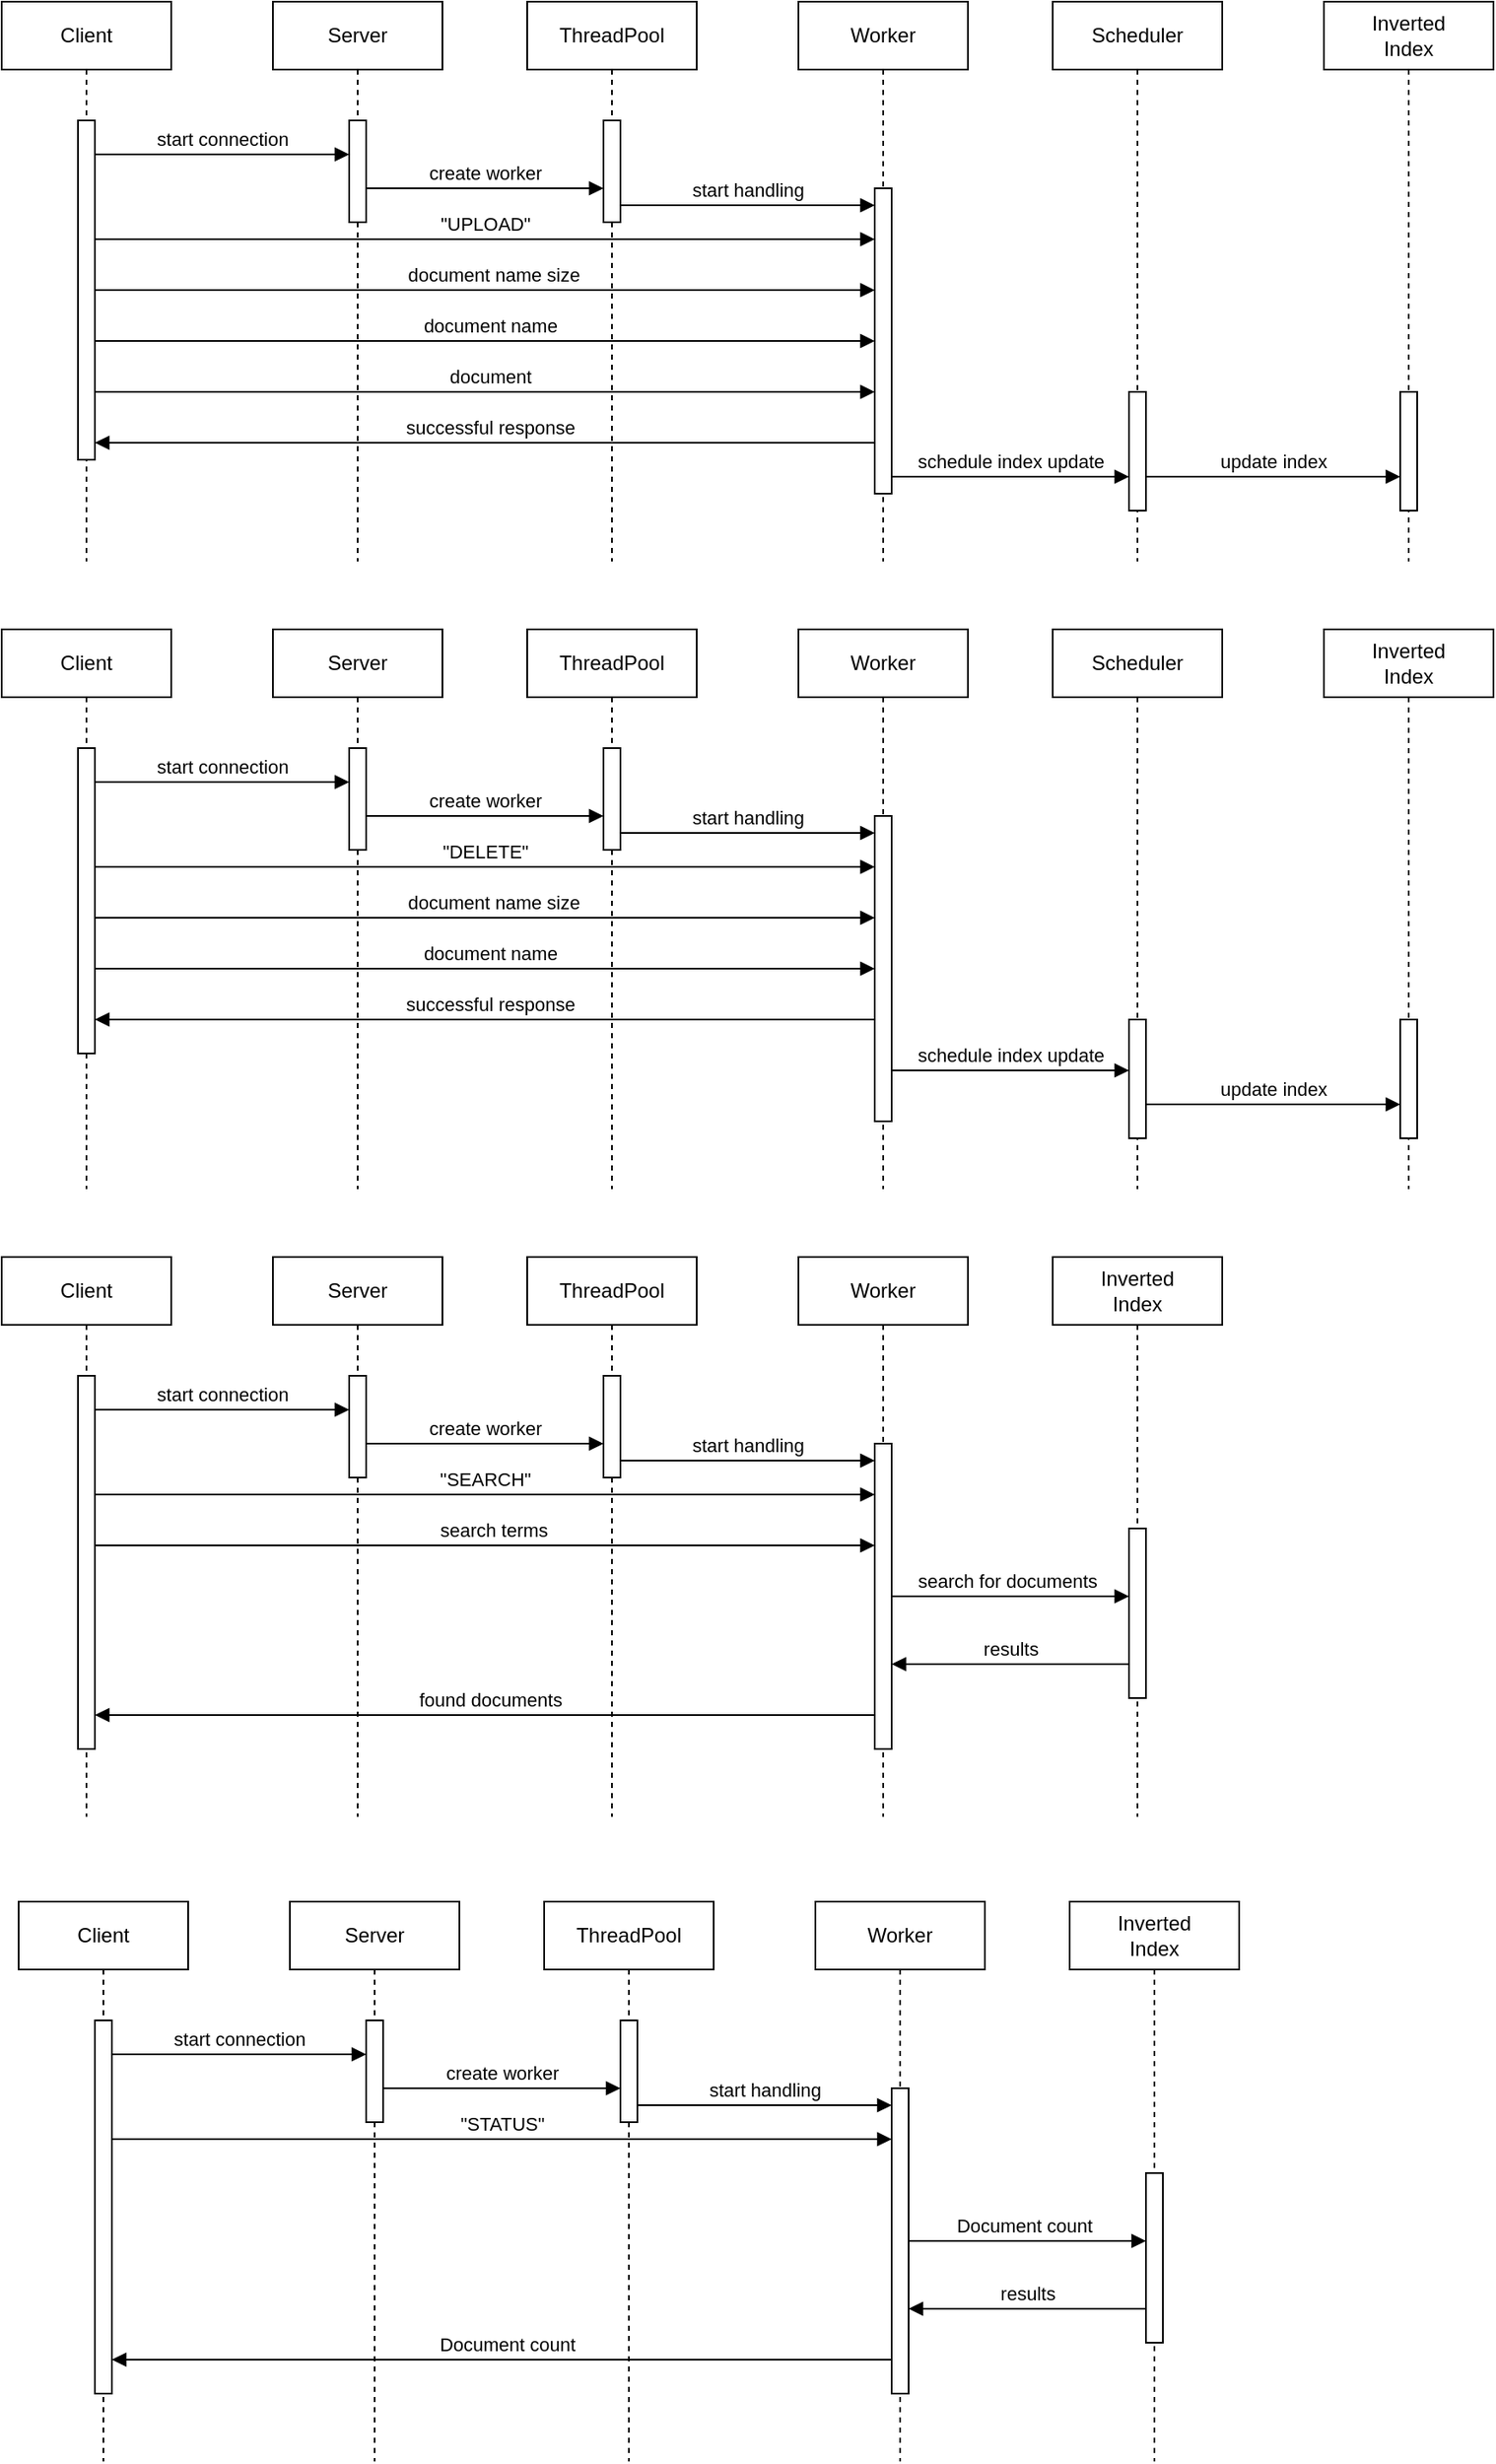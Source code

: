 <mxfile version="25.0.0">
  <diagram name="Page-1" id="2YBvvXClWsGukQMizWep">
    <mxGraphModel dx="1069" dy="650" grid="1" gridSize="10" guides="1" tooltips="1" connect="1" arrows="1" fold="1" page="1" pageScale="1" pageWidth="850" pageHeight="1100" math="0" shadow="0">
      <root>
        <mxCell id="0" />
        <mxCell id="1" parent="0" />
        <mxCell id="aM9ryv3xv72pqoxQDRHE-1" value="Client" style="shape=umlLifeline;perimeter=lifelinePerimeter;whiteSpace=wrap;html=1;container=0;dropTarget=0;collapsible=0;recursiveResize=0;outlineConnect=0;portConstraint=eastwest;newEdgeStyle={&quot;edgeStyle&quot;:&quot;elbowEdgeStyle&quot;,&quot;elbow&quot;:&quot;vertical&quot;,&quot;curved&quot;:0,&quot;rounded&quot;:0};" parent="1" vertex="1">
          <mxGeometry x="50" y="260" width="100" height="330" as="geometry" />
        </mxCell>
        <mxCell id="aM9ryv3xv72pqoxQDRHE-2" value="" style="html=1;points=[];perimeter=orthogonalPerimeter;outlineConnect=0;targetShapes=umlLifeline;portConstraint=eastwest;newEdgeStyle={&quot;edgeStyle&quot;:&quot;elbowEdgeStyle&quot;,&quot;elbow&quot;:&quot;vertical&quot;,&quot;curved&quot;:0,&quot;rounded&quot;:0};" parent="aM9ryv3xv72pqoxQDRHE-1" vertex="1">
          <mxGeometry x="45" y="70" width="10" height="200" as="geometry" />
        </mxCell>
        <mxCell id="aM9ryv3xv72pqoxQDRHE-5" value="Server" style="shape=umlLifeline;perimeter=lifelinePerimeter;whiteSpace=wrap;html=1;container=0;dropTarget=0;collapsible=0;recursiveResize=0;outlineConnect=0;portConstraint=eastwest;newEdgeStyle={&quot;edgeStyle&quot;:&quot;elbowEdgeStyle&quot;,&quot;elbow&quot;:&quot;vertical&quot;,&quot;curved&quot;:0,&quot;rounded&quot;:0};" parent="1" vertex="1">
          <mxGeometry x="210" y="260" width="100" height="330" as="geometry" />
        </mxCell>
        <mxCell id="aM9ryv3xv72pqoxQDRHE-6" value="" style="html=1;points=[];perimeter=orthogonalPerimeter;outlineConnect=0;targetShapes=umlLifeline;portConstraint=eastwest;newEdgeStyle={&quot;edgeStyle&quot;:&quot;elbowEdgeStyle&quot;,&quot;elbow&quot;:&quot;vertical&quot;,&quot;curved&quot;:0,&quot;rounded&quot;:0};" parent="aM9ryv3xv72pqoxQDRHE-5" vertex="1">
          <mxGeometry x="45" y="70" width="10" height="60" as="geometry" />
        </mxCell>
        <mxCell id="aM9ryv3xv72pqoxQDRHE-7" value="&quot;UPLOAD&quot;" style="html=1;verticalAlign=bottom;endArrow=block;edgeStyle=elbowEdgeStyle;elbow=horizontal;curved=0;rounded=0;" parent="1" source="aM9ryv3xv72pqoxQDRHE-2" target="7dGPXuS4n-UMDUydZQ5l-26" edge="1">
          <mxGeometry relative="1" as="geometry">
            <mxPoint x="110" y="400" as="sourcePoint" />
            <Array as="points">
              <mxPoint x="185" y="400" />
            </Array>
            <mxPoint x="530" y="410" as="targetPoint" />
          </mxGeometry>
        </mxCell>
        <mxCell id="aM9ryv3xv72pqoxQDRHE-9" value="successful response" style="html=1;verticalAlign=bottom;endArrow=block;edgeStyle=elbowEdgeStyle;elbow=horizontal;curved=0;rounded=0;" parent="1" edge="1">
          <mxGeometry x="-0.013" relative="1" as="geometry">
            <mxPoint x="565" y="520" as="sourcePoint" />
            <Array as="points">
              <mxPoint x="195" y="520" />
            </Array>
            <mxPoint x="105" y="520" as="targetPoint" />
            <mxPoint as="offset" />
          </mxGeometry>
        </mxCell>
        <mxCell id="7dGPXuS4n-UMDUydZQ5l-1" value="Scheduler" style="shape=umlLifeline;perimeter=lifelinePerimeter;whiteSpace=wrap;html=1;container=0;dropTarget=0;collapsible=0;recursiveResize=0;outlineConnect=0;portConstraint=eastwest;newEdgeStyle={&quot;edgeStyle&quot;:&quot;elbowEdgeStyle&quot;,&quot;elbow&quot;:&quot;vertical&quot;,&quot;curved&quot;:0,&quot;rounded&quot;:0};" parent="1" vertex="1">
          <mxGeometry x="670" y="260" width="100" height="330" as="geometry" />
        </mxCell>
        <mxCell id="7dGPXuS4n-UMDUydZQ5l-2" value="" style="html=1;points=[];perimeter=orthogonalPerimeter;outlineConnect=0;targetShapes=umlLifeline;portConstraint=eastwest;newEdgeStyle={&quot;edgeStyle&quot;:&quot;elbowEdgeStyle&quot;,&quot;elbow&quot;:&quot;vertical&quot;,&quot;curved&quot;:0,&quot;rounded&quot;:0};" parent="7dGPXuS4n-UMDUydZQ5l-1" vertex="1">
          <mxGeometry x="45" y="230" width="10" height="70" as="geometry" />
        </mxCell>
        <mxCell id="7dGPXuS4n-UMDUydZQ5l-3" value="schedule index update" style="html=1;verticalAlign=bottom;endArrow=block;edgeStyle=elbowEdgeStyle;elbow=horizontal;curved=0;rounded=0;" parent="1" edge="1">
          <mxGeometry relative="1" as="geometry">
            <mxPoint x="575" y="540" as="sourcePoint" />
            <Array as="points">
              <mxPoint x="625" y="540" />
              <mxPoint x="630" y="550" />
            </Array>
            <mxPoint x="715" y="540" as="targetPoint" />
          </mxGeometry>
        </mxCell>
        <mxCell id="7dGPXuS4n-UMDUydZQ5l-4" value="&lt;div&gt;Inverted&lt;/div&gt;&lt;div&gt;Index&lt;br&gt;&lt;/div&gt;" style="shape=umlLifeline;perimeter=lifelinePerimeter;whiteSpace=wrap;html=1;container=0;dropTarget=0;collapsible=0;recursiveResize=0;outlineConnect=0;portConstraint=eastwest;newEdgeStyle={&quot;edgeStyle&quot;:&quot;elbowEdgeStyle&quot;,&quot;elbow&quot;:&quot;vertical&quot;,&quot;curved&quot;:0,&quot;rounded&quot;:0};" parent="1" vertex="1">
          <mxGeometry x="830" y="260" width="100" height="330" as="geometry" />
        </mxCell>
        <mxCell id="7dGPXuS4n-UMDUydZQ5l-5" value="" style="html=1;points=[];perimeter=orthogonalPerimeter;outlineConnect=0;targetShapes=umlLifeline;portConstraint=eastwest;newEdgeStyle={&quot;edgeStyle&quot;:&quot;elbowEdgeStyle&quot;,&quot;elbow&quot;:&quot;vertical&quot;,&quot;curved&quot;:0,&quot;rounded&quot;:0};" parent="7dGPXuS4n-UMDUydZQ5l-4" vertex="1">
          <mxGeometry x="45" y="230" width="10" height="70" as="geometry" />
        </mxCell>
        <mxCell id="7dGPXuS4n-UMDUydZQ5l-6" value="update index" style="html=1;verticalAlign=bottom;endArrow=block;edgeStyle=elbowEdgeStyle;elbow=horizontal;curved=0;rounded=0;" parent="1" source="7dGPXuS4n-UMDUydZQ5l-2" target="7dGPXuS4n-UMDUydZQ5l-5" edge="1">
          <mxGeometry relative="1" as="geometry">
            <mxPoint x="730" y="540" as="sourcePoint" />
            <Array as="points">
              <mxPoint x="770" y="540" />
            </Array>
            <mxPoint x="875" y="540" as="targetPoint" />
          </mxGeometry>
        </mxCell>
        <mxCell id="7dGPXuS4n-UMDUydZQ5l-19" value="ThreadPool" style="shape=umlLifeline;perimeter=lifelinePerimeter;whiteSpace=wrap;html=1;container=0;dropTarget=0;collapsible=0;recursiveResize=0;outlineConnect=0;portConstraint=eastwest;newEdgeStyle={&quot;edgeStyle&quot;:&quot;elbowEdgeStyle&quot;,&quot;elbow&quot;:&quot;vertical&quot;,&quot;curved&quot;:0,&quot;rounded&quot;:0};" parent="1" vertex="1">
          <mxGeometry x="360" y="260" width="100" height="330" as="geometry" />
        </mxCell>
        <mxCell id="7dGPXuS4n-UMDUydZQ5l-20" value="" style="html=1;points=[];perimeter=orthogonalPerimeter;outlineConnect=0;targetShapes=umlLifeline;portConstraint=eastwest;newEdgeStyle={&quot;edgeStyle&quot;:&quot;elbowEdgeStyle&quot;,&quot;elbow&quot;:&quot;vertical&quot;,&quot;curved&quot;:0,&quot;rounded&quot;:0};" parent="7dGPXuS4n-UMDUydZQ5l-19" vertex="1">
          <mxGeometry x="45" y="70" width="10" height="60" as="geometry" />
        </mxCell>
        <mxCell id="7dGPXuS4n-UMDUydZQ5l-21" value="document name size" style="html=1;verticalAlign=bottom;endArrow=block;edgeStyle=elbowEdgeStyle;elbow=horizontal;curved=0;rounded=0;" parent="1" target="7dGPXuS4n-UMDUydZQ5l-26" edge="1">
          <mxGeometry x="0.022" relative="1" as="geometry">
            <mxPoint x="105" y="430" as="sourcePoint" />
            <Array as="points">
              <mxPoint x="180" y="430" />
            </Array>
            <mxPoint x="265" y="430" as="targetPoint" />
            <mxPoint as="offset" />
          </mxGeometry>
        </mxCell>
        <mxCell id="7dGPXuS4n-UMDUydZQ5l-22" value="start connection" style="html=1;verticalAlign=bottom;endArrow=block;edgeStyle=elbowEdgeStyle;elbow=vertical;curved=0;rounded=0;" parent="1" source="aM9ryv3xv72pqoxQDRHE-2" target="aM9ryv3xv72pqoxQDRHE-6" edge="1">
          <mxGeometry relative="1" as="geometry">
            <mxPoint x="110" y="350" as="sourcePoint" />
            <Array as="points">
              <mxPoint x="185" y="350" />
            </Array>
            <mxPoint x="250" y="350" as="targetPoint" />
          </mxGeometry>
        </mxCell>
        <mxCell id="7dGPXuS4n-UMDUydZQ5l-23" value="create worker" style="html=1;verticalAlign=bottom;endArrow=block;edgeStyle=elbowEdgeStyle;elbow=horizontal;curved=0;rounded=0;" parent="1" source="aM9ryv3xv72pqoxQDRHE-6" target="7dGPXuS4n-UMDUydZQ5l-20" edge="1">
          <mxGeometry relative="1" as="geometry">
            <mxPoint x="270" y="370" as="sourcePoint" />
            <Array as="points">
              <mxPoint x="335" y="370" />
            </Array>
            <mxPoint x="400" y="370" as="targetPoint" />
          </mxGeometry>
        </mxCell>
        <mxCell id="7dGPXuS4n-UMDUydZQ5l-25" value="Worker" style="shape=umlLifeline;perimeter=lifelinePerimeter;whiteSpace=wrap;html=1;container=0;dropTarget=0;collapsible=0;recursiveResize=0;outlineConnect=0;portConstraint=eastwest;newEdgeStyle={&quot;edgeStyle&quot;:&quot;elbowEdgeStyle&quot;,&quot;elbow&quot;:&quot;vertical&quot;,&quot;curved&quot;:0,&quot;rounded&quot;:0};" parent="1" vertex="1">
          <mxGeometry x="520" y="260" width="100" height="330" as="geometry" />
        </mxCell>
        <mxCell id="7dGPXuS4n-UMDUydZQ5l-26" value="" style="html=1;points=[];perimeter=orthogonalPerimeter;outlineConnect=0;targetShapes=umlLifeline;portConstraint=eastwest;newEdgeStyle={&quot;edgeStyle&quot;:&quot;elbowEdgeStyle&quot;,&quot;elbow&quot;:&quot;vertical&quot;,&quot;curved&quot;:0,&quot;rounded&quot;:0};" parent="7dGPXuS4n-UMDUydZQ5l-25" vertex="1">
          <mxGeometry x="45" y="110" width="10" height="180" as="geometry" />
        </mxCell>
        <mxCell id="7dGPXuS4n-UMDUydZQ5l-27" value="start handling" style="html=1;verticalAlign=bottom;endArrow=block;edgeStyle=elbowEdgeStyle;elbow=horizontal;curved=0;rounded=0;" parent="1" source="7dGPXuS4n-UMDUydZQ5l-20" target="7dGPXuS4n-UMDUydZQ5l-26" edge="1">
          <mxGeometry relative="1" as="geometry">
            <mxPoint x="420" y="380" as="sourcePoint" />
            <Array as="points">
              <mxPoint x="475" y="380" />
            </Array>
            <mxPoint x="540" y="380" as="targetPoint" />
          </mxGeometry>
        </mxCell>
        <mxCell id="7dGPXuS4n-UMDUydZQ5l-28" value="document name" style="html=1;verticalAlign=bottom;endArrow=block;edgeStyle=elbowEdgeStyle;elbow=horizontal;curved=0;rounded=0;" parent="1" source="aM9ryv3xv72pqoxQDRHE-2" target="7dGPXuS4n-UMDUydZQ5l-26" edge="1">
          <mxGeometry x="0.011" relative="1" as="geometry">
            <mxPoint x="110" y="460" as="sourcePoint" />
            <Array as="points">
              <mxPoint x="185" y="460" />
            </Array>
            <mxPoint x="530" y="460" as="targetPoint" />
            <mxPoint as="offset" />
          </mxGeometry>
        </mxCell>
        <mxCell id="7dGPXuS4n-UMDUydZQ5l-33" value="document" style="html=1;verticalAlign=bottom;endArrow=block;edgeStyle=elbowEdgeStyle;elbow=horizontal;curved=0;rounded=0;" parent="1" source="aM9ryv3xv72pqoxQDRHE-2" target="7dGPXuS4n-UMDUydZQ5l-26" edge="1">
          <mxGeometry x="0.011" relative="1" as="geometry">
            <mxPoint x="110" y="490" as="sourcePoint" />
            <Array as="points">
              <mxPoint x="190" y="490" />
            </Array>
            <mxPoint x="560" y="490" as="targetPoint" />
            <mxPoint as="offset" />
          </mxGeometry>
        </mxCell>
        <mxCell id="7dGPXuS4n-UMDUydZQ5l-34" value="Client" style="shape=umlLifeline;perimeter=lifelinePerimeter;whiteSpace=wrap;html=1;container=0;dropTarget=0;collapsible=0;recursiveResize=0;outlineConnect=0;portConstraint=eastwest;newEdgeStyle={&quot;edgeStyle&quot;:&quot;elbowEdgeStyle&quot;,&quot;elbow&quot;:&quot;vertical&quot;,&quot;curved&quot;:0,&quot;rounded&quot;:0};" parent="1" vertex="1">
          <mxGeometry x="50" y="630" width="100" height="330" as="geometry" />
        </mxCell>
        <mxCell id="7dGPXuS4n-UMDUydZQ5l-35" value="" style="html=1;points=[];perimeter=orthogonalPerimeter;outlineConnect=0;targetShapes=umlLifeline;portConstraint=eastwest;newEdgeStyle={&quot;edgeStyle&quot;:&quot;elbowEdgeStyle&quot;,&quot;elbow&quot;:&quot;vertical&quot;,&quot;curved&quot;:0,&quot;rounded&quot;:0};" parent="7dGPXuS4n-UMDUydZQ5l-34" vertex="1">
          <mxGeometry x="45" y="70" width="10" height="180" as="geometry" />
        </mxCell>
        <mxCell id="7dGPXuS4n-UMDUydZQ5l-36" value="Server" style="shape=umlLifeline;perimeter=lifelinePerimeter;whiteSpace=wrap;html=1;container=0;dropTarget=0;collapsible=0;recursiveResize=0;outlineConnect=0;portConstraint=eastwest;newEdgeStyle={&quot;edgeStyle&quot;:&quot;elbowEdgeStyle&quot;,&quot;elbow&quot;:&quot;vertical&quot;,&quot;curved&quot;:0,&quot;rounded&quot;:0};" parent="1" vertex="1">
          <mxGeometry x="210" y="630" width="100" height="330" as="geometry" />
        </mxCell>
        <mxCell id="7dGPXuS4n-UMDUydZQ5l-37" value="" style="html=1;points=[];perimeter=orthogonalPerimeter;outlineConnect=0;targetShapes=umlLifeline;portConstraint=eastwest;newEdgeStyle={&quot;edgeStyle&quot;:&quot;elbowEdgeStyle&quot;,&quot;elbow&quot;:&quot;vertical&quot;,&quot;curved&quot;:0,&quot;rounded&quot;:0};" parent="7dGPXuS4n-UMDUydZQ5l-36" vertex="1">
          <mxGeometry x="45" y="70" width="10" height="60" as="geometry" />
        </mxCell>
        <mxCell id="7dGPXuS4n-UMDUydZQ5l-38" value="&quot;DELETE&quot;" style="html=1;verticalAlign=bottom;endArrow=block;edgeStyle=elbowEdgeStyle;elbow=horizontal;curved=0;rounded=0;" parent="1" source="7dGPXuS4n-UMDUydZQ5l-35" target="7dGPXuS4n-UMDUydZQ5l-52" edge="1">
          <mxGeometry relative="1" as="geometry">
            <mxPoint x="110" y="770" as="sourcePoint" />
            <Array as="points">
              <mxPoint x="185" y="770" />
            </Array>
            <mxPoint x="530" y="780" as="targetPoint" />
          </mxGeometry>
        </mxCell>
        <mxCell id="7dGPXuS4n-UMDUydZQ5l-39" value="successful response" style="html=1;verticalAlign=bottom;endArrow=block;edgeStyle=elbowEdgeStyle;elbow=horizontal;curved=0;rounded=0;" parent="1" edge="1">
          <mxGeometry x="-0.013" relative="1" as="geometry">
            <mxPoint x="565" y="860" as="sourcePoint" />
            <Array as="points">
              <mxPoint x="195" y="860" />
            </Array>
            <mxPoint x="105" y="860" as="targetPoint" />
            <mxPoint as="offset" />
          </mxGeometry>
        </mxCell>
        <mxCell id="7dGPXuS4n-UMDUydZQ5l-40" value="Scheduler" style="shape=umlLifeline;perimeter=lifelinePerimeter;whiteSpace=wrap;html=1;container=0;dropTarget=0;collapsible=0;recursiveResize=0;outlineConnect=0;portConstraint=eastwest;newEdgeStyle={&quot;edgeStyle&quot;:&quot;elbowEdgeStyle&quot;,&quot;elbow&quot;:&quot;vertical&quot;,&quot;curved&quot;:0,&quot;rounded&quot;:0};" parent="1" vertex="1">
          <mxGeometry x="670" y="630" width="100" height="330" as="geometry" />
        </mxCell>
        <mxCell id="7dGPXuS4n-UMDUydZQ5l-41" value="" style="html=1;points=[];perimeter=orthogonalPerimeter;outlineConnect=0;targetShapes=umlLifeline;portConstraint=eastwest;newEdgeStyle={&quot;edgeStyle&quot;:&quot;elbowEdgeStyle&quot;,&quot;elbow&quot;:&quot;vertical&quot;,&quot;curved&quot;:0,&quot;rounded&quot;:0};" parent="7dGPXuS4n-UMDUydZQ5l-40" vertex="1">
          <mxGeometry x="45" y="230" width="10" height="70" as="geometry" />
        </mxCell>
        <mxCell id="7dGPXuS4n-UMDUydZQ5l-42" value="schedule index update" style="html=1;verticalAlign=bottom;endArrow=block;edgeStyle=elbowEdgeStyle;elbow=horizontal;curved=0;rounded=0;" parent="1" edge="1">
          <mxGeometry relative="1" as="geometry">
            <mxPoint x="575" y="890" as="sourcePoint" />
            <Array as="points">
              <mxPoint x="625" y="890" />
              <mxPoint x="630" y="900" />
            </Array>
            <mxPoint x="715" y="890" as="targetPoint" />
          </mxGeometry>
        </mxCell>
        <mxCell id="7dGPXuS4n-UMDUydZQ5l-43" value="&lt;div&gt;Inverted&lt;/div&gt;&lt;div&gt;Index&lt;br&gt;&lt;/div&gt;" style="shape=umlLifeline;perimeter=lifelinePerimeter;whiteSpace=wrap;html=1;container=0;dropTarget=0;collapsible=0;recursiveResize=0;outlineConnect=0;portConstraint=eastwest;newEdgeStyle={&quot;edgeStyle&quot;:&quot;elbowEdgeStyle&quot;,&quot;elbow&quot;:&quot;vertical&quot;,&quot;curved&quot;:0,&quot;rounded&quot;:0};" parent="1" vertex="1">
          <mxGeometry x="830" y="630" width="100" height="330" as="geometry" />
        </mxCell>
        <mxCell id="7dGPXuS4n-UMDUydZQ5l-44" value="" style="html=1;points=[];perimeter=orthogonalPerimeter;outlineConnect=0;targetShapes=umlLifeline;portConstraint=eastwest;newEdgeStyle={&quot;edgeStyle&quot;:&quot;elbowEdgeStyle&quot;,&quot;elbow&quot;:&quot;vertical&quot;,&quot;curved&quot;:0,&quot;rounded&quot;:0};" parent="7dGPXuS4n-UMDUydZQ5l-43" vertex="1">
          <mxGeometry x="45" y="230" width="10" height="70" as="geometry" />
        </mxCell>
        <mxCell id="7dGPXuS4n-UMDUydZQ5l-45" value="update index" style="html=1;verticalAlign=bottom;endArrow=block;edgeStyle=elbowEdgeStyle;elbow=horizontal;curved=0;rounded=0;" parent="1" source="7dGPXuS4n-UMDUydZQ5l-41" target="7dGPXuS4n-UMDUydZQ5l-44" edge="1">
          <mxGeometry relative="1" as="geometry">
            <mxPoint x="730" y="910" as="sourcePoint" />
            <Array as="points">
              <mxPoint x="770" y="910" />
            </Array>
            <mxPoint x="875" y="910" as="targetPoint" />
          </mxGeometry>
        </mxCell>
        <mxCell id="7dGPXuS4n-UMDUydZQ5l-46" value="ThreadPool" style="shape=umlLifeline;perimeter=lifelinePerimeter;whiteSpace=wrap;html=1;container=0;dropTarget=0;collapsible=0;recursiveResize=0;outlineConnect=0;portConstraint=eastwest;newEdgeStyle={&quot;edgeStyle&quot;:&quot;elbowEdgeStyle&quot;,&quot;elbow&quot;:&quot;vertical&quot;,&quot;curved&quot;:0,&quot;rounded&quot;:0};" parent="1" vertex="1">
          <mxGeometry x="360" y="630" width="100" height="330" as="geometry" />
        </mxCell>
        <mxCell id="7dGPXuS4n-UMDUydZQ5l-47" value="" style="html=1;points=[];perimeter=orthogonalPerimeter;outlineConnect=0;targetShapes=umlLifeline;portConstraint=eastwest;newEdgeStyle={&quot;edgeStyle&quot;:&quot;elbowEdgeStyle&quot;,&quot;elbow&quot;:&quot;vertical&quot;,&quot;curved&quot;:0,&quot;rounded&quot;:0};" parent="7dGPXuS4n-UMDUydZQ5l-46" vertex="1">
          <mxGeometry x="45" y="70" width="10" height="60" as="geometry" />
        </mxCell>
        <mxCell id="7dGPXuS4n-UMDUydZQ5l-48" value="document name size" style="html=1;verticalAlign=bottom;endArrow=block;edgeStyle=elbowEdgeStyle;elbow=horizontal;curved=0;rounded=0;" parent="1" target="7dGPXuS4n-UMDUydZQ5l-52" edge="1">
          <mxGeometry x="0.022" relative="1" as="geometry">
            <mxPoint x="105" y="800" as="sourcePoint" />
            <Array as="points">
              <mxPoint x="180" y="800" />
            </Array>
            <mxPoint x="265" y="800" as="targetPoint" />
            <mxPoint as="offset" />
          </mxGeometry>
        </mxCell>
        <mxCell id="7dGPXuS4n-UMDUydZQ5l-49" value="start connection" style="html=1;verticalAlign=bottom;endArrow=block;edgeStyle=elbowEdgeStyle;elbow=vertical;curved=0;rounded=0;" parent="1" source="7dGPXuS4n-UMDUydZQ5l-35" target="7dGPXuS4n-UMDUydZQ5l-37" edge="1">
          <mxGeometry relative="1" as="geometry">
            <mxPoint x="110" y="720" as="sourcePoint" />
            <Array as="points">
              <mxPoint x="185" y="720" />
            </Array>
            <mxPoint x="250" y="720" as="targetPoint" />
          </mxGeometry>
        </mxCell>
        <mxCell id="7dGPXuS4n-UMDUydZQ5l-50" value="create worker" style="html=1;verticalAlign=bottom;endArrow=block;edgeStyle=elbowEdgeStyle;elbow=horizontal;curved=0;rounded=0;" parent="1" source="7dGPXuS4n-UMDUydZQ5l-37" target="7dGPXuS4n-UMDUydZQ5l-47" edge="1">
          <mxGeometry relative="1" as="geometry">
            <mxPoint x="270" y="740" as="sourcePoint" />
            <Array as="points">
              <mxPoint x="335" y="740" />
            </Array>
            <mxPoint x="400" y="740" as="targetPoint" />
          </mxGeometry>
        </mxCell>
        <mxCell id="7dGPXuS4n-UMDUydZQ5l-51" value="Worker" style="shape=umlLifeline;perimeter=lifelinePerimeter;whiteSpace=wrap;html=1;container=0;dropTarget=0;collapsible=0;recursiveResize=0;outlineConnect=0;portConstraint=eastwest;newEdgeStyle={&quot;edgeStyle&quot;:&quot;elbowEdgeStyle&quot;,&quot;elbow&quot;:&quot;vertical&quot;,&quot;curved&quot;:0,&quot;rounded&quot;:0};" parent="1" vertex="1">
          <mxGeometry x="520" y="630" width="100" height="330" as="geometry" />
        </mxCell>
        <mxCell id="7dGPXuS4n-UMDUydZQ5l-52" value="" style="html=1;points=[];perimeter=orthogonalPerimeter;outlineConnect=0;targetShapes=umlLifeline;portConstraint=eastwest;newEdgeStyle={&quot;edgeStyle&quot;:&quot;elbowEdgeStyle&quot;,&quot;elbow&quot;:&quot;vertical&quot;,&quot;curved&quot;:0,&quot;rounded&quot;:0};" parent="7dGPXuS4n-UMDUydZQ5l-51" vertex="1">
          <mxGeometry x="45" y="110" width="10" height="180" as="geometry" />
        </mxCell>
        <mxCell id="7dGPXuS4n-UMDUydZQ5l-53" value="start handling" style="html=1;verticalAlign=bottom;endArrow=block;edgeStyle=elbowEdgeStyle;elbow=horizontal;curved=0;rounded=0;" parent="1" source="7dGPXuS4n-UMDUydZQ5l-47" target="7dGPXuS4n-UMDUydZQ5l-52" edge="1">
          <mxGeometry relative="1" as="geometry">
            <mxPoint x="420" y="750" as="sourcePoint" />
            <Array as="points">
              <mxPoint x="475" y="750" />
            </Array>
            <mxPoint x="540" y="750" as="targetPoint" />
          </mxGeometry>
        </mxCell>
        <mxCell id="7dGPXuS4n-UMDUydZQ5l-54" value="document name" style="html=1;verticalAlign=bottom;endArrow=block;edgeStyle=elbowEdgeStyle;elbow=horizontal;curved=0;rounded=0;" parent="1" source="7dGPXuS4n-UMDUydZQ5l-35" target="7dGPXuS4n-UMDUydZQ5l-52" edge="1">
          <mxGeometry x="0.011" relative="1" as="geometry">
            <mxPoint x="110" y="830" as="sourcePoint" />
            <Array as="points">
              <mxPoint x="185" y="830" />
            </Array>
            <mxPoint x="530" y="830" as="targetPoint" />
            <mxPoint as="offset" />
          </mxGeometry>
        </mxCell>
        <mxCell id="7dGPXuS4n-UMDUydZQ5l-120" value="Client" style="shape=umlLifeline;perimeter=lifelinePerimeter;whiteSpace=wrap;html=1;container=0;dropTarget=0;collapsible=0;recursiveResize=0;outlineConnect=0;portConstraint=eastwest;newEdgeStyle={&quot;edgeStyle&quot;:&quot;elbowEdgeStyle&quot;,&quot;elbow&quot;:&quot;vertical&quot;,&quot;curved&quot;:0,&quot;rounded&quot;:0};" parent="1" vertex="1">
          <mxGeometry x="50" y="1000" width="100" height="330" as="geometry" />
        </mxCell>
        <mxCell id="7dGPXuS4n-UMDUydZQ5l-121" value="" style="html=1;points=[];perimeter=orthogonalPerimeter;outlineConnect=0;targetShapes=umlLifeline;portConstraint=eastwest;newEdgeStyle={&quot;edgeStyle&quot;:&quot;elbowEdgeStyle&quot;,&quot;elbow&quot;:&quot;vertical&quot;,&quot;curved&quot;:0,&quot;rounded&quot;:0};" parent="7dGPXuS4n-UMDUydZQ5l-120" vertex="1">
          <mxGeometry x="45" y="70" width="10" height="220" as="geometry" />
        </mxCell>
        <mxCell id="7dGPXuS4n-UMDUydZQ5l-122" value="Server" style="shape=umlLifeline;perimeter=lifelinePerimeter;whiteSpace=wrap;html=1;container=0;dropTarget=0;collapsible=0;recursiveResize=0;outlineConnect=0;portConstraint=eastwest;newEdgeStyle={&quot;edgeStyle&quot;:&quot;elbowEdgeStyle&quot;,&quot;elbow&quot;:&quot;vertical&quot;,&quot;curved&quot;:0,&quot;rounded&quot;:0};" parent="1" vertex="1">
          <mxGeometry x="210" y="1000" width="100" height="330" as="geometry" />
        </mxCell>
        <mxCell id="7dGPXuS4n-UMDUydZQ5l-123" value="" style="html=1;points=[];perimeter=orthogonalPerimeter;outlineConnect=0;targetShapes=umlLifeline;portConstraint=eastwest;newEdgeStyle={&quot;edgeStyle&quot;:&quot;elbowEdgeStyle&quot;,&quot;elbow&quot;:&quot;vertical&quot;,&quot;curved&quot;:0,&quot;rounded&quot;:0};" parent="7dGPXuS4n-UMDUydZQ5l-122" vertex="1">
          <mxGeometry x="45" y="70" width="10" height="60" as="geometry" />
        </mxCell>
        <mxCell id="7dGPXuS4n-UMDUydZQ5l-124" value="&quot;SEARCH&quot;" style="html=1;verticalAlign=bottom;endArrow=block;edgeStyle=elbowEdgeStyle;elbow=horizontal;curved=0;rounded=0;" parent="1" source="7dGPXuS4n-UMDUydZQ5l-121" target="7dGPXuS4n-UMDUydZQ5l-138" edge="1">
          <mxGeometry relative="1" as="geometry">
            <mxPoint x="110" y="1140" as="sourcePoint" />
            <Array as="points">
              <mxPoint x="185" y="1140" />
            </Array>
            <mxPoint x="530" y="1150" as="targetPoint" />
          </mxGeometry>
        </mxCell>
        <mxCell id="7dGPXuS4n-UMDUydZQ5l-125" value="found documents" style="html=1;verticalAlign=bottom;endArrow=block;edgeStyle=elbowEdgeStyle;elbow=horizontal;curved=0;rounded=0;" parent="1" edge="1">
          <mxGeometry x="-0.013" relative="1" as="geometry">
            <mxPoint x="565" y="1270" as="sourcePoint" />
            <Array as="points">
              <mxPoint x="195" y="1270" />
            </Array>
            <mxPoint x="105" y="1270" as="targetPoint" />
            <mxPoint as="offset" />
          </mxGeometry>
        </mxCell>
        <mxCell id="7dGPXuS4n-UMDUydZQ5l-129" value="&lt;div&gt;Inverted&lt;/div&gt;&lt;div&gt;Index&lt;br&gt;&lt;/div&gt;" style="shape=umlLifeline;perimeter=lifelinePerimeter;whiteSpace=wrap;html=1;container=0;dropTarget=0;collapsible=0;recursiveResize=0;outlineConnect=0;portConstraint=eastwest;newEdgeStyle={&quot;edgeStyle&quot;:&quot;elbowEdgeStyle&quot;,&quot;elbow&quot;:&quot;vertical&quot;,&quot;curved&quot;:0,&quot;rounded&quot;:0};" parent="1" vertex="1">
          <mxGeometry x="670" y="1000" width="100" height="330" as="geometry" />
        </mxCell>
        <mxCell id="7dGPXuS4n-UMDUydZQ5l-130" value="" style="html=1;points=[];perimeter=orthogonalPerimeter;outlineConnect=0;targetShapes=umlLifeline;portConstraint=eastwest;newEdgeStyle={&quot;edgeStyle&quot;:&quot;elbowEdgeStyle&quot;,&quot;elbow&quot;:&quot;vertical&quot;,&quot;curved&quot;:0,&quot;rounded&quot;:0};" parent="7dGPXuS4n-UMDUydZQ5l-129" vertex="1">
          <mxGeometry x="45" y="160" width="10" height="100" as="geometry" />
        </mxCell>
        <mxCell id="7dGPXuS4n-UMDUydZQ5l-131" value="search for documents" style="html=1;verticalAlign=bottom;endArrow=block;edgeStyle=elbowEdgeStyle;elbow=horizontal;curved=0;rounded=0;" parent="1" target="7dGPXuS4n-UMDUydZQ5l-130" edge="1">
          <mxGeometry relative="1" as="geometry">
            <mxPoint x="570" y="1200" as="sourcePoint" />
            <Array as="points">
              <mxPoint x="615" y="1200" />
            </Array>
            <mxPoint x="690" y="1200" as="targetPoint" />
          </mxGeometry>
        </mxCell>
        <mxCell id="7dGPXuS4n-UMDUydZQ5l-132" value="ThreadPool" style="shape=umlLifeline;perimeter=lifelinePerimeter;whiteSpace=wrap;html=1;container=0;dropTarget=0;collapsible=0;recursiveResize=0;outlineConnect=0;portConstraint=eastwest;newEdgeStyle={&quot;edgeStyle&quot;:&quot;elbowEdgeStyle&quot;,&quot;elbow&quot;:&quot;vertical&quot;,&quot;curved&quot;:0,&quot;rounded&quot;:0};" parent="1" vertex="1">
          <mxGeometry x="360" y="1000" width="100" height="330" as="geometry" />
        </mxCell>
        <mxCell id="7dGPXuS4n-UMDUydZQ5l-133" value="" style="html=1;points=[];perimeter=orthogonalPerimeter;outlineConnect=0;targetShapes=umlLifeline;portConstraint=eastwest;newEdgeStyle={&quot;edgeStyle&quot;:&quot;elbowEdgeStyle&quot;,&quot;elbow&quot;:&quot;vertical&quot;,&quot;curved&quot;:0,&quot;rounded&quot;:0};" parent="7dGPXuS4n-UMDUydZQ5l-132" vertex="1">
          <mxGeometry x="45" y="70" width="10" height="60" as="geometry" />
        </mxCell>
        <mxCell id="7dGPXuS4n-UMDUydZQ5l-134" value="search terms" style="html=1;verticalAlign=bottom;endArrow=block;edgeStyle=elbowEdgeStyle;elbow=horizontal;curved=0;rounded=0;" parent="1" target="7dGPXuS4n-UMDUydZQ5l-138" edge="1">
          <mxGeometry x="0.022" relative="1" as="geometry">
            <mxPoint x="105" y="1170" as="sourcePoint" />
            <Array as="points">
              <mxPoint x="180" y="1170" />
            </Array>
            <mxPoint x="265" y="1170" as="targetPoint" />
            <mxPoint as="offset" />
          </mxGeometry>
        </mxCell>
        <mxCell id="7dGPXuS4n-UMDUydZQ5l-135" value="start connection" style="html=1;verticalAlign=bottom;endArrow=block;edgeStyle=elbowEdgeStyle;elbow=vertical;curved=0;rounded=0;" parent="1" source="7dGPXuS4n-UMDUydZQ5l-121" target="7dGPXuS4n-UMDUydZQ5l-123" edge="1">
          <mxGeometry relative="1" as="geometry">
            <mxPoint x="110" y="1090" as="sourcePoint" />
            <Array as="points">
              <mxPoint x="185" y="1090" />
            </Array>
            <mxPoint x="250" y="1090" as="targetPoint" />
          </mxGeometry>
        </mxCell>
        <mxCell id="7dGPXuS4n-UMDUydZQ5l-136" value="create worker" style="html=1;verticalAlign=bottom;endArrow=block;edgeStyle=elbowEdgeStyle;elbow=horizontal;curved=0;rounded=0;" parent="1" source="7dGPXuS4n-UMDUydZQ5l-123" target="7dGPXuS4n-UMDUydZQ5l-133" edge="1">
          <mxGeometry relative="1" as="geometry">
            <mxPoint x="270" y="1110" as="sourcePoint" />
            <Array as="points">
              <mxPoint x="335" y="1110" />
            </Array>
            <mxPoint x="400" y="1110" as="targetPoint" />
          </mxGeometry>
        </mxCell>
        <mxCell id="7dGPXuS4n-UMDUydZQ5l-137" value="Worker" style="shape=umlLifeline;perimeter=lifelinePerimeter;whiteSpace=wrap;html=1;container=0;dropTarget=0;collapsible=0;recursiveResize=0;outlineConnect=0;portConstraint=eastwest;newEdgeStyle={&quot;edgeStyle&quot;:&quot;elbowEdgeStyle&quot;,&quot;elbow&quot;:&quot;vertical&quot;,&quot;curved&quot;:0,&quot;rounded&quot;:0};" parent="1" vertex="1">
          <mxGeometry x="520" y="1000" width="100" height="330" as="geometry" />
        </mxCell>
        <mxCell id="7dGPXuS4n-UMDUydZQ5l-138" value="" style="html=1;points=[];perimeter=orthogonalPerimeter;outlineConnect=0;targetShapes=umlLifeline;portConstraint=eastwest;newEdgeStyle={&quot;edgeStyle&quot;:&quot;elbowEdgeStyle&quot;,&quot;elbow&quot;:&quot;vertical&quot;,&quot;curved&quot;:0,&quot;rounded&quot;:0};" parent="7dGPXuS4n-UMDUydZQ5l-137" vertex="1">
          <mxGeometry x="45" y="110" width="10" height="180" as="geometry" />
        </mxCell>
        <mxCell id="7dGPXuS4n-UMDUydZQ5l-139" value="start handling" style="html=1;verticalAlign=bottom;endArrow=block;edgeStyle=elbowEdgeStyle;elbow=horizontal;curved=0;rounded=0;" parent="1" source="7dGPXuS4n-UMDUydZQ5l-133" target="7dGPXuS4n-UMDUydZQ5l-138" edge="1">
          <mxGeometry relative="1" as="geometry">
            <mxPoint x="420" y="1120" as="sourcePoint" />
            <Array as="points">
              <mxPoint x="475" y="1120" />
            </Array>
            <mxPoint x="540" y="1120" as="targetPoint" />
          </mxGeometry>
        </mxCell>
        <mxCell id="7dGPXuS4n-UMDUydZQ5l-141" value="results" style="html=1;verticalAlign=bottom;endArrow=block;edgeStyle=elbowEdgeStyle;elbow=horizontal;curved=0;rounded=0;" parent="1" source="7dGPXuS4n-UMDUydZQ5l-130" target="7dGPXuS4n-UMDUydZQ5l-138" edge="1">
          <mxGeometry relative="1" as="geometry">
            <mxPoint x="710" y="1240" as="sourcePoint" />
            <Array as="points">
              <mxPoint x="625" y="1240" />
            </Array>
            <mxPoint x="730" y="1240" as="targetPoint" />
          </mxGeometry>
        </mxCell>
        <mxCell id="ZKi1xUG2_8BbRjVCcAhL-19" value="Client" style="shape=umlLifeline;perimeter=lifelinePerimeter;whiteSpace=wrap;html=1;container=0;dropTarget=0;collapsible=0;recursiveResize=0;outlineConnect=0;portConstraint=eastwest;newEdgeStyle={&quot;edgeStyle&quot;:&quot;elbowEdgeStyle&quot;,&quot;elbow&quot;:&quot;vertical&quot;,&quot;curved&quot;:0,&quot;rounded&quot;:0};" vertex="1" parent="1">
          <mxGeometry x="60" y="1380" width="100" height="330" as="geometry" />
        </mxCell>
        <mxCell id="ZKi1xUG2_8BbRjVCcAhL-20" value="" style="html=1;points=[];perimeter=orthogonalPerimeter;outlineConnect=0;targetShapes=umlLifeline;portConstraint=eastwest;newEdgeStyle={&quot;edgeStyle&quot;:&quot;elbowEdgeStyle&quot;,&quot;elbow&quot;:&quot;vertical&quot;,&quot;curved&quot;:0,&quot;rounded&quot;:0};" vertex="1" parent="ZKi1xUG2_8BbRjVCcAhL-19">
          <mxGeometry x="45" y="70" width="10" height="220" as="geometry" />
        </mxCell>
        <mxCell id="ZKi1xUG2_8BbRjVCcAhL-21" value="Server" style="shape=umlLifeline;perimeter=lifelinePerimeter;whiteSpace=wrap;html=1;container=0;dropTarget=0;collapsible=0;recursiveResize=0;outlineConnect=0;portConstraint=eastwest;newEdgeStyle={&quot;edgeStyle&quot;:&quot;elbowEdgeStyle&quot;,&quot;elbow&quot;:&quot;vertical&quot;,&quot;curved&quot;:0,&quot;rounded&quot;:0};" vertex="1" parent="1">
          <mxGeometry x="220" y="1380" width="100" height="330" as="geometry" />
        </mxCell>
        <mxCell id="ZKi1xUG2_8BbRjVCcAhL-22" value="" style="html=1;points=[];perimeter=orthogonalPerimeter;outlineConnect=0;targetShapes=umlLifeline;portConstraint=eastwest;newEdgeStyle={&quot;edgeStyle&quot;:&quot;elbowEdgeStyle&quot;,&quot;elbow&quot;:&quot;vertical&quot;,&quot;curved&quot;:0,&quot;rounded&quot;:0};" vertex="1" parent="ZKi1xUG2_8BbRjVCcAhL-21">
          <mxGeometry x="45" y="70" width="10" height="60" as="geometry" />
        </mxCell>
        <mxCell id="ZKi1xUG2_8BbRjVCcAhL-23" value="&quot;STATUS&quot;" style="html=1;verticalAlign=bottom;endArrow=block;edgeStyle=elbowEdgeStyle;elbow=horizontal;curved=0;rounded=0;" edge="1" parent="1" source="ZKi1xUG2_8BbRjVCcAhL-20" target="ZKi1xUG2_8BbRjVCcAhL-34">
          <mxGeometry relative="1" as="geometry">
            <mxPoint x="120" y="1520" as="sourcePoint" />
            <Array as="points">
              <mxPoint x="195" y="1520" />
            </Array>
            <mxPoint x="540" y="1530" as="targetPoint" />
          </mxGeometry>
        </mxCell>
        <mxCell id="ZKi1xUG2_8BbRjVCcAhL-24" value="Document count" style="html=1;verticalAlign=bottom;endArrow=block;edgeStyle=elbowEdgeStyle;elbow=horizontal;curved=0;rounded=0;" edge="1" parent="1">
          <mxGeometry x="-0.013" relative="1" as="geometry">
            <mxPoint x="575" y="1650" as="sourcePoint" />
            <Array as="points">
              <mxPoint x="205" y="1650" />
            </Array>
            <mxPoint x="115" y="1650" as="targetPoint" />
            <mxPoint as="offset" />
          </mxGeometry>
        </mxCell>
        <mxCell id="ZKi1xUG2_8BbRjVCcAhL-25" value="&lt;div&gt;Inverted&lt;/div&gt;&lt;div&gt;Index&lt;br&gt;&lt;/div&gt;" style="shape=umlLifeline;perimeter=lifelinePerimeter;whiteSpace=wrap;html=1;container=0;dropTarget=0;collapsible=0;recursiveResize=0;outlineConnect=0;portConstraint=eastwest;newEdgeStyle={&quot;edgeStyle&quot;:&quot;elbowEdgeStyle&quot;,&quot;elbow&quot;:&quot;vertical&quot;,&quot;curved&quot;:0,&quot;rounded&quot;:0};" vertex="1" parent="1">
          <mxGeometry x="680" y="1380" width="100" height="330" as="geometry" />
        </mxCell>
        <mxCell id="ZKi1xUG2_8BbRjVCcAhL-26" value="" style="html=1;points=[];perimeter=orthogonalPerimeter;outlineConnect=0;targetShapes=umlLifeline;portConstraint=eastwest;newEdgeStyle={&quot;edgeStyle&quot;:&quot;elbowEdgeStyle&quot;,&quot;elbow&quot;:&quot;vertical&quot;,&quot;curved&quot;:0,&quot;rounded&quot;:0};" vertex="1" parent="ZKi1xUG2_8BbRjVCcAhL-25">
          <mxGeometry x="45" y="160" width="10" height="100" as="geometry" />
        </mxCell>
        <mxCell id="ZKi1xUG2_8BbRjVCcAhL-27" value="Document count" style="html=1;verticalAlign=bottom;endArrow=block;edgeStyle=elbowEdgeStyle;elbow=horizontal;curved=0;rounded=0;" edge="1" parent="1" target="ZKi1xUG2_8BbRjVCcAhL-26">
          <mxGeometry relative="1" as="geometry">
            <mxPoint x="580" y="1580" as="sourcePoint" />
            <Array as="points">
              <mxPoint x="625" y="1580" />
            </Array>
            <mxPoint x="700" y="1580" as="targetPoint" />
          </mxGeometry>
        </mxCell>
        <mxCell id="ZKi1xUG2_8BbRjVCcAhL-28" value="ThreadPool" style="shape=umlLifeline;perimeter=lifelinePerimeter;whiteSpace=wrap;html=1;container=0;dropTarget=0;collapsible=0;recursiveResize=0;outlineConnect=0;portConstraint=eastwest;newEdgeStyle={&quot;edgeStyle&quot;:&quot;elbowEdgeStyle&quot;,&quot;elbow&quot;:&quot;vertical&quot;,&quot;curved&quot;:0,&quot;rounded&quot;:0};" vertex="1" parent="1">
          <mxGeometry x="370" y="1380" width="100" height="330" as="geometry" />
        </mxCell>
        <mxCell id="ZKi1xUG2_8BbRjVCcAhL-29" value="" style="html=1;points=[];perimeter=orthogonalPerimeter;outlineConnect=0;targetShapes=umlLifeline;portConstraint=eastwest;newEdgeStyle={&quot;edgeStyle&quot;:&quot;elbowEdgeStyle&quot;,&quot;elbow&quot;:&quot;vertical&quot;,&quot;curved&quot;:0,&quot;rounded&quot;:0};" vertex="1" parent="ZKi1xUG2_8BbRjVCcAhL-28">
          <mxGeometry x="45" y="70" width="10" height="60" as="geometry" />
        </mxCell>
        <mxCell id="ZKi1xUG2_8BbRjVCcAhL-31" value="start connection" style="html=1;verticalAlign=bottom;endArrow=block;edgeStyle=elbowEdgeStyle;elbow=vertical;curved=0;rounded=0;" edge="1" parent="1" source="ZKi1xUG2_8BbRjVCcAhL-20" target="ZKi1xUG2_8BbRjVCcAhL-22">
          <mxGeometry relative="1" as="geometry">
            <mxPoint x="120" y="1470" as="sourcePoint" />
            <Array as="points">
              <mxPoint x="195" y="1470" />
            </Array>
            <mxPoint x="260" y="1470" as="targetPoint" />
          </mxGeometry>
        </mxCell>
        <mxCell id="ZKi1xUG2_8BbRjVCcAhL-32" value="create worker" style="html=1;verticalAlign=bottom;endArrow=block;edgeStyle=elbowEdgeStyle;elbow=horizontal;curved=0;rounded=0;" edge="1" parent="1" source="ZKi1xUG2_8BbRjVCcAhL-22" target="ZKi1xUG2_8BbRjVCcAhL-29">
          <mxGeometry relative="1" as="geometry">
            <mxPoint x="280" y="1490" as="sourcePoint" />
            <Array as="points">
              <mxPoint x="345" y="1490" />
            </Array>
            <mxPoint x="410" y="1490" as="targetPoint" />
          </mxGeometry>
        </mxCell>
        <mxCell id="ZKi1xUG2_8BbRjVCcAhL-33" value="Worker" style="shape=umlLifeline;perimeter=lifelinePerimeter;whiteSpace=wrap;html=1;container=0;dropTarget=0;collapsible=0;recursiveResize=0;outlineConnect=0;portConstraint=eastwest;newEdgeStyle={&quot;edgeStyle&quot;:&quot;elbowEdgeStyle&quot;,&quot;elbow&quot;:&quot;vertical&quot;,&quot;curved&quot;:0,&quot;rounded&quot;:0};" vertex="1" parent="1">
          <mxGeometry x="530" y="1380" width="100" height="330" as="geometry" />
        </mxCell>
        <mxCell id="ZKi1xUG2_8BbRjVCcAhL-34" value="" style="html=1;points=[];perimeter=orthogonalPerimeter;outlineConnect=0;targetShapes=umlLifeline;portConstraint=eastwest;newEdgeStyle={&quot;edgeStyle&quot;:&quot;elbowEdgeStyle&quot;,&quot;elbow&quot;:&quot;vertical&quot;,&quot;curved&quot;:0,&quot;rounded&quot;:0};" vertex="1" parent="ZKi1xUG2_8BbRjVCcAhL-33">
          <mxGeometry x="45" y="110" width="10" height="180" as="geometry" />
        </mxCell>
        <mxCell id="ZKi1xUG2_8BbRjVCcAhL-35" value="start handling" style="html=1;verticalAlign=bottom;endArrow=block;edgeStyle=elbowEdgeStyle;elbow=horizontal;curved=0;rounded=0;" edge="1" parent="1" source="ZKi1xUG2_8BbRjVCcAhL-29" target="ZKi1xUG2_8BbRjVCcAhL-34">
          <mxGeometry relative="1" as="geometry">
            <mxPoint x="430" y="1500" as="sourcePoint" />
            <Array as="points">
              <mxPoint x="485" y="1500" />
            </Array>
            <mxPoint x="550" y="1500" as="targetPoint" />
          </mxGeometry>
        </mxCell>
        <mxCell id="ZKi1xUG2_8BbRjVCcAhL-36" value="results" style="html=1;verticalAlign=bottom;endArrow=block;edgeStyle=elbowEdgeStyle;elbow=horizontal;curved=0;rounded=0;" edge="1" parent="1" source="ZKi1xUG2_8BbRjVCcAhL-26" target="ZKi1xUG2_8BbRjVCcAhL-34">
          <mxGeometry relative="1" as="geometry">
            <mxPoint x="720" y="1620" as="sourcePoint" />
            <Array as="points">
              <mxPoint x="635" y="1620" />
            </Array>
            <mxPoint x="740" y="1620" as="targetPoint" />
          </mxGeometry>
        </mxCell>
      </root>
    </mxGraphModel>
  </diagram>
</mxfile>
